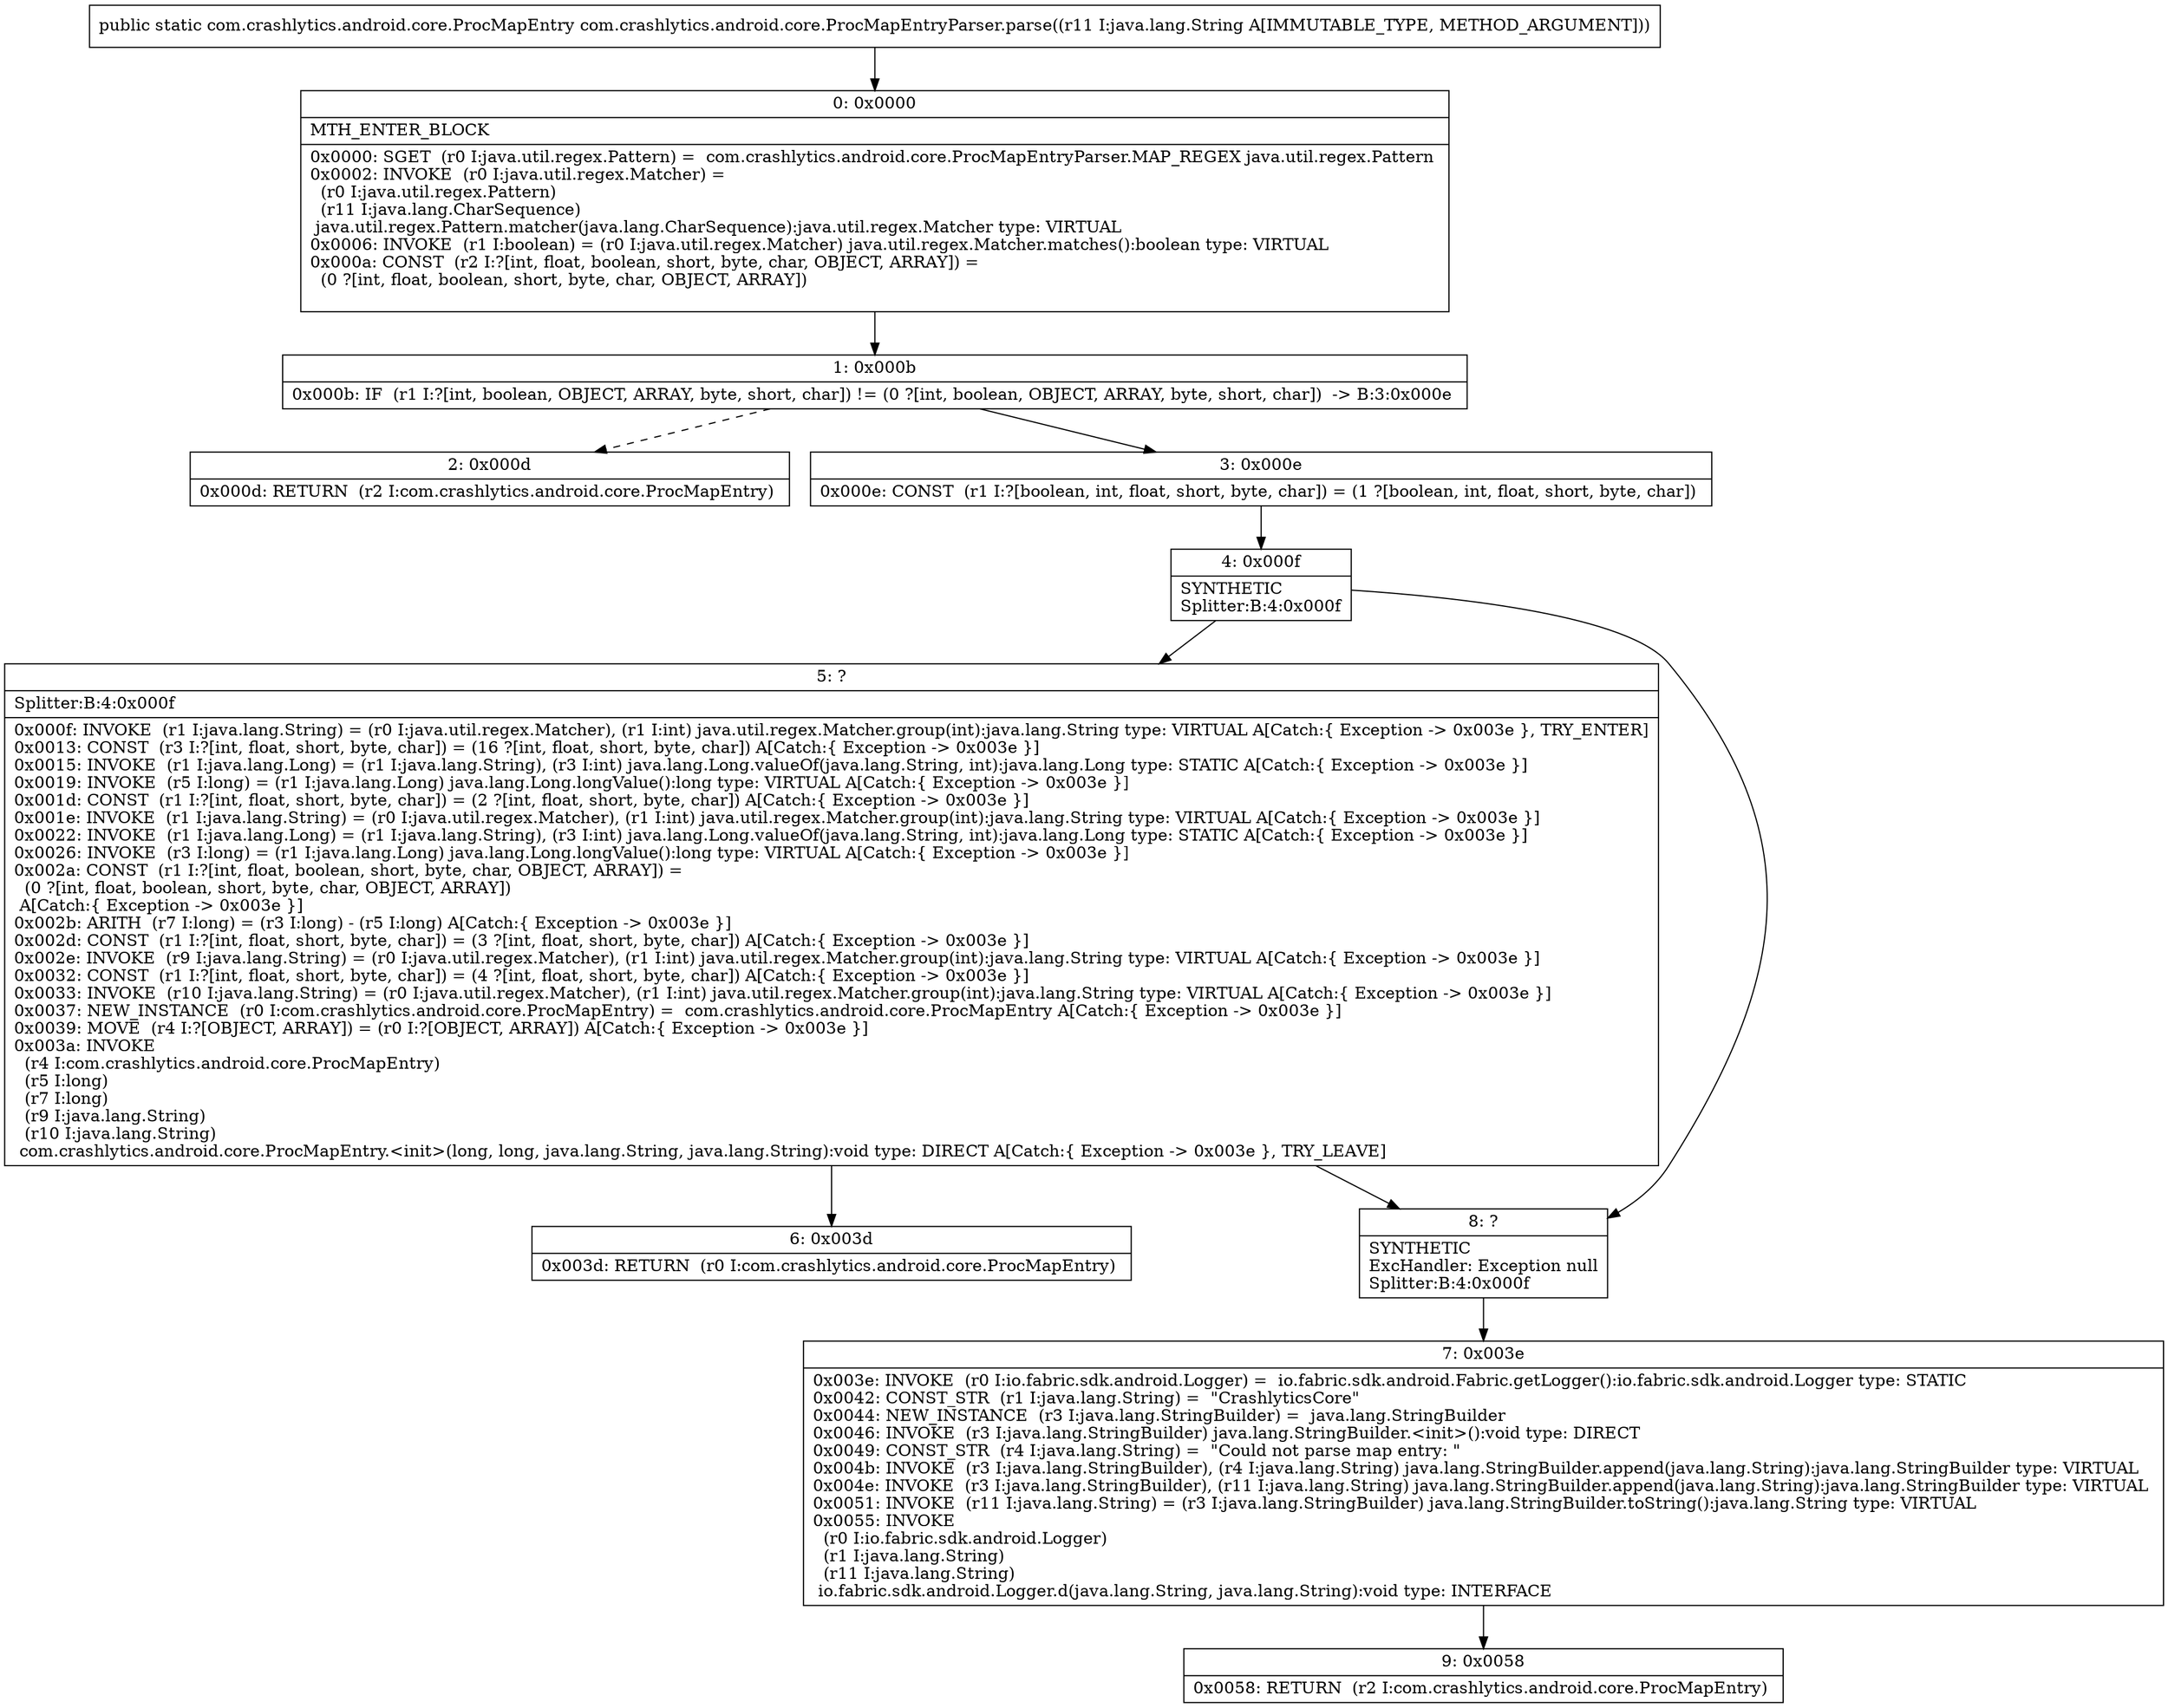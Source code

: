digraph "CFG forcom.crashlytics.android.core.ProcMapEntryParser.parse(Ljava\/lang\/String;)Lcom\/crashlytics\/android\/core\/ProcMapEntry;" {
Node_0 [shape=record,label="{0\:\ 0x0000|MTH_ENTER_BLOCK\l|0x0000: SGET  (r0 I:java.util.regex.Pattern) =  com.crashlytics.android.core.ProcMapEntryParser.MAP_REGEX java.util.regex.Pattern \l0x0002: INVOKE  (r0 I:java.util.regex.Matcher) = \l  (r0 I:java.util.regex.Pattern)\l  (r11 I:java.lang.CharSequence)\l java.util.regex.Pattern.matcher(java.lang.CharSequence):java.util.regex.Matcher type: VIRTUAL \l0x0006: INVOKE  (r1 I:boolean) = (r0 I:java.util.regex.Matcher) java.util.regex.Matcher.matches():boolean type: VIRTUAL \l0x000a: CONST  (r2 I:?[int, float, boolean, short, byte, char, OBJECT, ARRAY]) = \l  (0 ?[int, float, boolean, short, byte, char, OBJECT, ARRAY])\l \l}"];
Node_1 [shape=record,label="{1\:\ 0x000b|0x000b: IF  (r1 I:?[int, boolean, OBJECT, ARRAY, byte, short, char]) != (0 ?[int, boolean, OBJECT, ARRAY, byte, short, char])  \-\> B:3:0x000e \l}"];
Node_2 [shape=record,label="{2\:\ 0x000d|0x000d: RETURN  (r2 I:com.crashlytics.android.core.ProcMapEntry) \l}"];
Node_3 [shape=record,label="{3\:\ 0x000e|0x000e: CONST  (r1 I:?[boolean, int, float, short, byte, char]) = (1 ?[boolean, int, float, short, byte, char]) \l}"];
Node_4 [shape=record,label="{4\:\ 0x000f|SYNTHETIC\lSplitter:B:4:0x000f\l}"];
Node_5 [shape=record,label="{5\:\ ?|Splitter:B:4:0x000f\l|0x000f: INVOKE  (r1 I:java.lang.String) = (r0 I:java.util.regex.Matcher), (r1 I:int) java.util.regex.Matcher.group(int):java.lang.String type: VIRTUAL A[Catch:\{ Exception \-\> 0x003e \}, TRY_ENTER]\l0x0013: CONST  (r3 I:?[int, float, short, byte, char]) = (16 ?[int, float, short, byte, char]) A[Catch:\{ Exception \-\> 0x003e \}]\l0x0015: INVOKE  (r1 I:java.lang.Long) = (r1 I:java.lang.String), (r3 I:int) java.lang.Long.valueOf(java.lang.String, int):java.lang.Long type: STATIC A[Catch:\{ Exception \-\> 0x003e \}]\l0x0019: INVOKE  (r5 I:long) = (r1 I:java.lang.Long) java.lang.Long.longValue():long type: VIRTUAL A[Catch:\{ Exception \-\> 0x003e \}]\l0x001d: CONST  (r1 I:?[int, float, short, byte, char]) = (2 ?[int, float, short, byte, char]) A[Catch:\{ Exception \-\> 0x003e \}]\l0x001e: INVOKE  (r1 I:java.lang.String) = (r0 I:java.util.regex.Matcher), (r1 I:int) java.util.regex.Matcher.group(int):java.lang.String type: VIRTUAL A[Catch:\{ Exception \-\> 0x003e \}]\l0x0022: INVOKE  (r1 I:java.lang.Long) = (r1 I:java.lang.String), (r3 I:int) java.lang.Long.valueOf(java.lang.String, int):java.lang.Long type: STATIC A[Catch:\{ Exception \-\> 0x003e \}]\l0x0026: INVOKE  (r3 I:long) = (r1 I:java.lang.Long) java.lang.Long.longValue():long type: VIRTUAL A[Catch:\{ Exception \-\> 0x003e \}]\l0x002a: CONST  (r1 I:?[int, float, boolean, short, byte, char, OBJECT, ARRAY]) = \l  (0 ?[int, float, boolean, short, byte, char, OBJECT, ARRAY])\l A[Catch:\{ Exception \-\> 0x003e \}]\l0x002b: ARITH  (r7 I:long) = (r3 I:long) \- (r5 I:long) A[Catch:\{ Exception \-\> 0x003e \}]\l0x002d: CONST  (r1 I:?[int, float, short, byte, char]) = (3 ?[int, float, short, byte, char]) A[Catch:\{ Exception \-\> 0x003e \}]\l0x002e: INVOKE  (r9 I:java.lang.String) = (r0 I:java.util.regex.Matcher), (r1 I:int) java.util.regex.Matcher.group(int):java.lang.String type: VIRTUAL A[Catch:\{ Exception \-\> 0x003e \}]\l0x0032: CONST  (r1 I:?[int, float, short, byte, char]) = (4 ?[int, float, short, byte, char]) A[Catch:\{ Exception \-\> 0x003e \}]\l0x0033: INVOKE  (r10 I:java.lang.String) = (r0 I:java.util.regex.Matcher), (r1 I:int) java.util.regex.Matcher.group(int):java.lang.String type: VIRTUAL A[Catch:\{ Exception \-\> 0x003e \}]\l0x0037: NEW_INSTANCE  (r0 I:com.crashlytics.android.core.ProcMapEntry) =  com.crashlytics.android.core.ProcMapEntry A[Catch:\{ Exception \-\> 0x003e \}]\l0x0039: MOVE  (r4 I:?[OBJECT, ARRAY]) = (r0 I:?[OBJECT, ARRAY]) A[Catch:\{ Exception \-\> 0x003e \}]\l0x003a: INVOKE  \l  (r4 I:com.crashlytics.android.core.ProcMapEntry)\l  (r5 I:long)\l  (r7 I:long)\l  (r9 I:java.lang.String)\l  (r10 I:java.lang.String)\l com.crashlytics.android.core.ProcMapEntry.\<init\>(long, long, java.lang.String, java.lang.String):void type: DIRECT A[Catch:\{ Exception \-\> 0x003e \}, TRY_LEAVE]\l}"];
Node_6 [shape=record,label="{6\:\ 0x003d|0x003d: RETURN  (r0 I:com.crashlytics.android.core.ProcMapEntry) \l}"];
Node_7 [shape=record,label="{7\:\ 0x003e|0x003e: INVOKE  (r0 I:io.fabric.sdk.android.Logger) =  io.fabric.sdk.android.Fabric.getLogger():io.fabric.sdk.android.Logger type: STATIC \l0x0042: CONST_STR  (r1 I:java.lang.String) =  \"CrashlyticsCore\" \l0x0044: NEW_INSTANCE  (r3 I:java.lang.StringBuilder) =  java.lang.StringBuilder \l0x0046: INVOKE  (r3 I:java.lang.StringBuilder) java.lang.StringBuilder.\<init\>():void type: DIRECT \l0x0049: CONST_STR  (r4 I:java.lang.String) =  \"Could not parse map entry: \" \l0x004b: INVOKE  (r3 I:java.lang.StringBuilder), (r4 I:java.lang.String) java.lang.StringBuilder.append(java.lang.String):java.lang.StringBuilder type: VIRTUAL \l0x004e: INVOKE  (r3 I:java.lang.StringBuilder), (r11 I:java.lang.String) java.lang.StringBuilder.append(java.lang.String):java.lang.StringBuilder type: VIRTUAL \l0x0051: INVOKE  (r11 I:java.lang.String) = (r3 I:java.lang.StringBuilder) java.lang.StringBuilder.toString():java.lang.String type: VIRTUAL \l0x0055: INVOKE  \l  (r0 I:io.fabric.sdk.android.Logger)\l  (r1 I:java.lang.String)\l  (r11 I:java.lang.String)\l io.fabric.sdk.android.Logger.d(java.lang.String, java.lang.String):void type: INTERFACE \l}"];
Node_8 [shape=record,label="{8\:\ ?|SYNTHETIC\lExcHandler: Exception null\lSplitter:B:4:0x000f\l}"];
Node_9 [shape=record,label="{9\:\ 0x0058|0x0058: RETURN  (r2 I:com.crashlytics.android.core.ProcMapEntry) \l}"];
MethodNode[shape=record,label="{public static com.crashlytics.android.core.ProcMapEntry com.crashlytics.android.core.ProcMapEntryParser.parse((r11 I:java.lang.String A[IMMUTABLE_TYPE, METHOD_ARGUMENT])) }"];
MethodNode -> Node_0;
Node_0 -> Node_1;
Node_1 -> Node_2[style=dashed];
Node_1 -> Node_3;
Node_3 -> Node_4;
Node_4 -> Node_5;
Node_4 -> Node_8;
Node_5 -> Node_6;
Node_5 -> Node_8;
Node_7 -> Node_9;
Node_8 -> Node_7;
}

